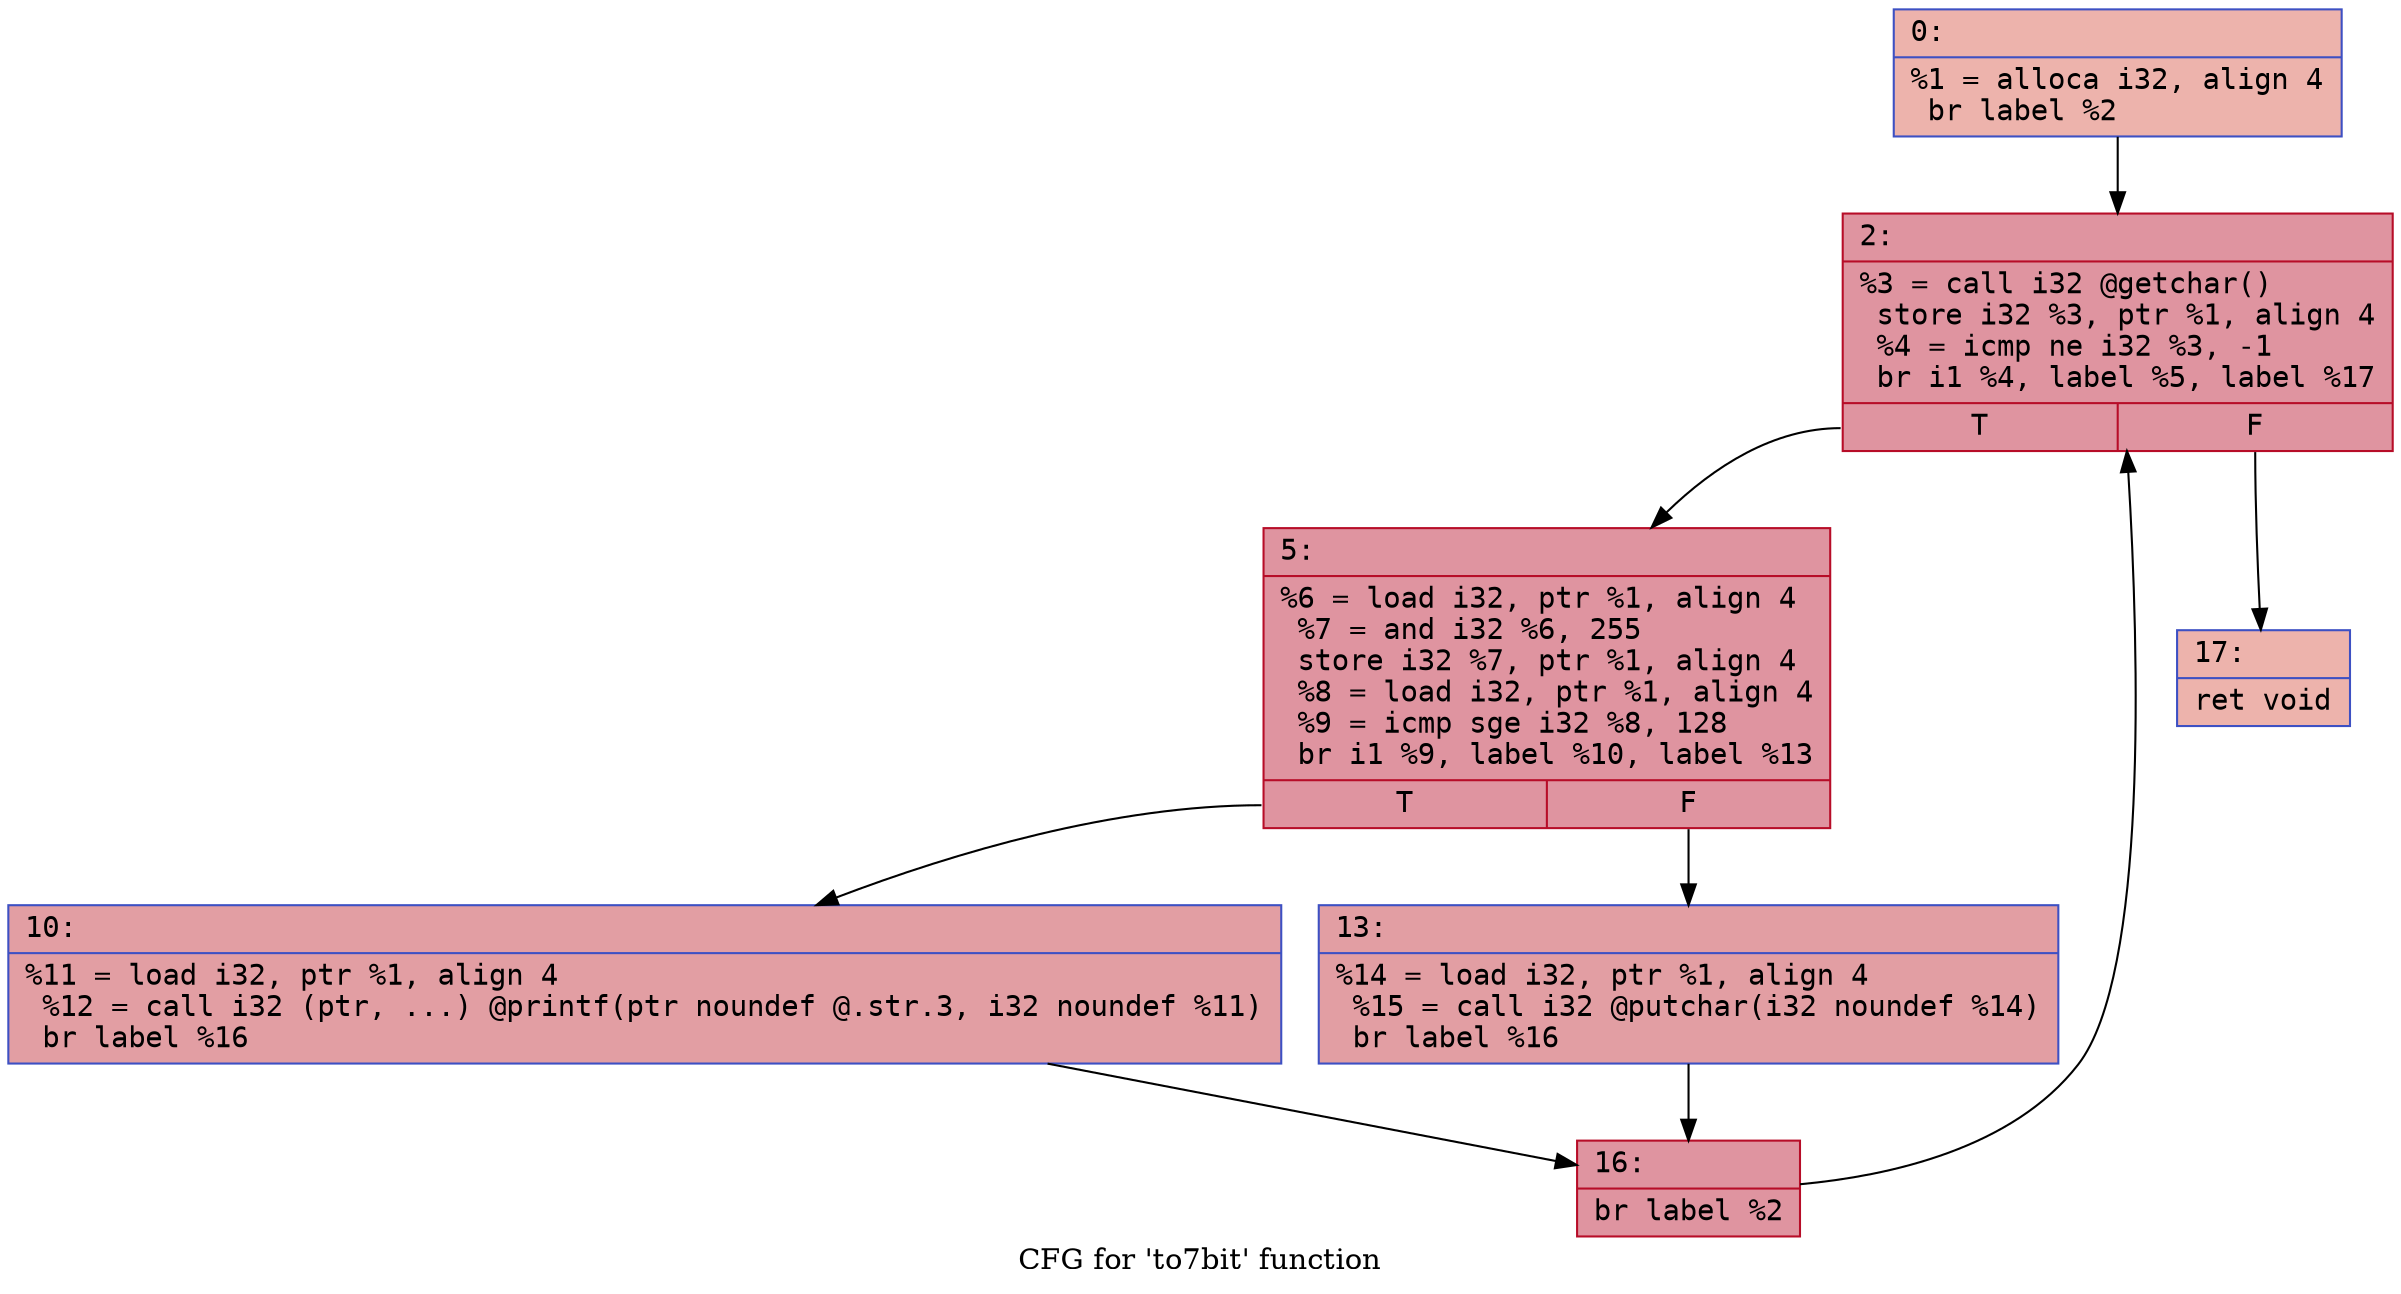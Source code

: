 digraph "CFG for 'to7bit' function" {
	label="CFG for 'to7bit' function";

	Node0x60000252e300 [shape=record,color="#3d50c3ff", style=filled, fillcolor="#d6524470" fontname="Courier",label="{0:\l|  %1 = alloca i32, align 4\l  br label %2\l}"];
	Node0x60000252e300 -> Node0x60000252e350[tooltip="0 -> 2\nProbability 100.00%" ];
	Node0x60000252e350 [shape=record,color="#b70d28ff", style=filled, fillcolor="#b70d2870" fontname="Courier",label="{2:\l|  %3 = call i32 @getchar()\l  store i32 %3, ptr %1, align 4\l  %4 = icmp ne i32 %3, -1\l  br i1 %4, label %5, label %17\l|{<s0>T|<s1>F}}"];
	Node0x60000252e350:s0 -> Node0x60000252e3a0[tooltip="2 -> 5\nProbability 96.88%" ];
	Node0x60000252e350:s1 -> Node0x60000252e4e0[tooltip="2 -> 17\nProbability 3.12%" ];
	Node0x60000252e3a0 [shape=record,color="#b70d28ff", style=filled, fillcolor="#b70d2870" fontname="Courier",label="{5:\l|  %6 = load i32, ptr %1, align 4\l  %7 = and i32 %6, 255\l  store i32 %7, ptr %1, align 4\l  %8 = load i32, ptr %1, align 4\l  %9 = icmp sge i32 %8, 128\l  br i1 %9, label %10, label %13\l|{<s0>T|<s1>F}}"];
	Node0x60000252e3a0:s0 -> Node0x60000252e3f0[tooltip="5 -> 10\nProbability 50.00%" ];
	Node0x60000252e3a0:s1 -> Node0x60000252e440[tooltip="5 -> 13\nProbability 50.00%" ];
	Node0x60000252e3f0 [shape=record,color="#3d50c3ff", style=filled, fillcolor="#be242e70" fontname="Courier",label="{10:\l|  %11 = load i32, ptr %1, align 4\l  %12 = call i32 (ptr, ...) @printf(ptr noundef @.str.3, i32 noundef %11)\l  br label %16\l}"];
	Node0x60000252e3f0 -> Node0x60000252e490[tooltip="10 -> 16\nProbability 100.00%" ];
	Node0x60000252e440 [shape=record,color="#3d50c3ff", style=filled, fillcolor="#be242e70" fontname="Courier",label="{13:\l|  %14 = load i32, ptr %1, align 4\l  %15 = call i32 @putchar(i32 noundef %14)\l  br label %16\l}"];
	Node0x60000252e440 -> Node0x60000252e490[tooltip="13 -> 16\nProbability 100.00%" ];
	Node0x60000252e490 [shape=record,color="#b70d28ff", style=filled, fillcolor="#b70d2870" fontname="Courier",label="{16:\l|  br label %2\l}"];
	Node0x60000252e490 -> Node0x60000252e350[tooltip="16 -> 2\nProbability 100.00%" ];
	Node0x60000252e4e0 [shape=record,color="#3d50c3ff", style=filled, fillcolor="#d6524470" fontname="Courier",label="{17:\l|  ret void\l}"];
}

